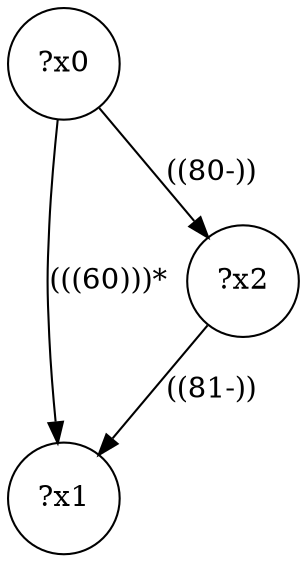digraph g {
	x0 [shape=circle, label="?x0"];
	x1 [shape=circle, label="?x1"];
	x0 -> x1 [label="(((60)))*"];
	x2 [shape=circle, label="?x2"];
	x0 -> x2 [label="((80-))"];
	x2 -> x1 [label="((81-))"];
}
